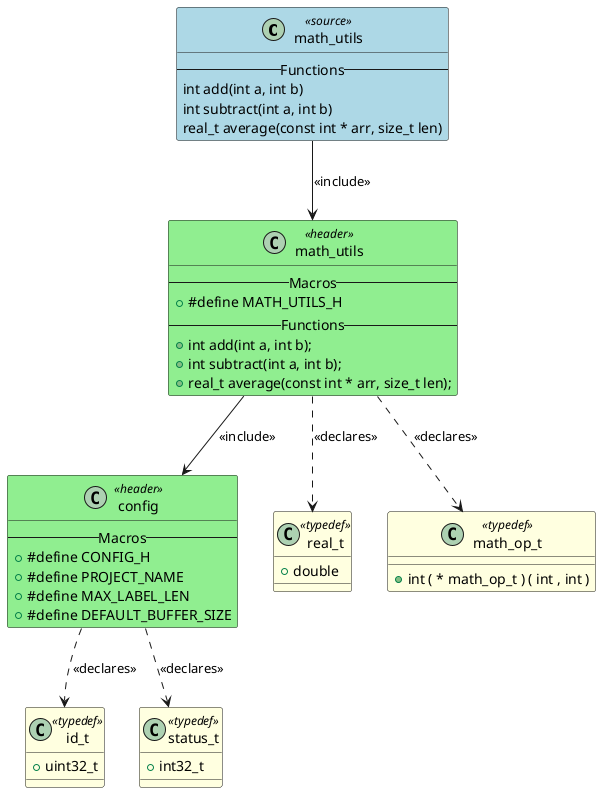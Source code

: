 @startuml math_utils

class "math_utils" as MATH_UTILS <<source>> #LightBlue
{
-- Functions --
int add(int a, int b)
int subtract(int a, int b)
real_t average(const int * arr, size_t len)
}

class "math_utils" as HEADER_MATH_UTILS <<header>> #LightGreen
{
-- Macros --
+ #define MATH_UTILS_H
-- Functions --
+ int add(int a, int b);
+ int subtract(int a, int b);
+ real_t average(const int * arr, size_t len);
}
class "config" as HEADER_CONFIG <<header>> #LightGreen
{
-- Macros --
+ #define CONFIG_H
+ #define PROJECT_NAME
+ #define MAX_LABEL_LEN
+ #define DEFAULT_BUFFER_SIZE
}
class "real_t" as TYPEDEF_REAL_T <<typedef>> #LightYellow
{
+ double
}

class "math_op_t" as TYPEDEF_MATH_OP_T <<typedef>> #LightYellow
{
+ int ( * math_op_t ) ( int , int )
}

class "id_t" as TYPEDEF_ID_T <<typedef>> #LightYellow
{
+ uint32_t
}

class "status_t" as TYPEDEF_STATUS_T <<typedef>> #LightYellow
{
+ int32_t
}

MATH_UTILS --> HEADER_MATH_UTILS : <<include>>
HEADER_MATH_UTILS --> HEADER_CONFIG : <<include>>
HEADER_MATH_UTILS ..> TYPEDEF_REAL_T : <<declares>>
HEADER_MATH_UTILS ..> TYPEDEF_MATH_OP_T : <<declares>>
HEADER_CONFIG ..> TYPEDEF_ID_T : <<declares>>
HEADER_CONFIG ..> TYPEDEF_STATUS_T : <<declares>>

@enduml